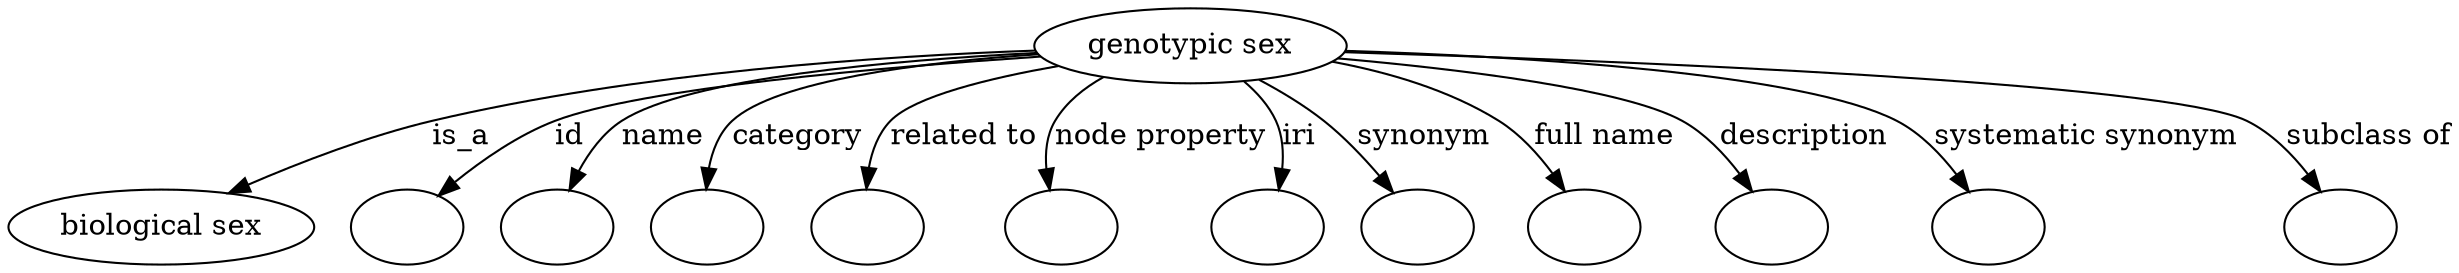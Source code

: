 digraph {
	graph [bb="0,0,994.3,122"];
	node [label="\N"];
	"genotypic sex"	 [height=0.5,
		label="genotypic sex",
		pos="503.47,104",
		width=1.6383];
	"biological sex"	 [height=0.5,
		pos="59.471,18",
		width=1.652];
	"genotypic sex" -> "biological sex"	 [label=is_a,
		lp="207.75,61",
		pos="e,93.273,32.916 444.94,101.24 382.54,97.35 281.16,88.308 195.92,68 163.9,60.371 129.07,47.53 102.62,36.772"];
	id	 [color=black,
		height=0.5,
		label="",
		pos="163.47,18",
		width=0.75];
	"genotypic sex" -> id	 [color=black,
		label=id,
		lp="258.92,61",
		pos="e,182.32,31.309 447.32,98.371 384.7,91.664 287.59,79.87 252.58,68 230.75,60.598 208.13,47.829 191.13,37.048",
		style=solid];
	name	 [color=black,
		height=0.5,
		label="",
		pos="235.47,18",
		width=0.75];
	"genotypic sex" -> name	 [color=black,
		label=name,
		lp="301.63,61",
		pos="e,247.37,34.173 446.98,98.555 392.22,92.582 313.54,81.959 286.15,68 273.94,61.773 262.79,51.553 254.08,41.971",
		style=solid];
	category	 [color=black,
		height=0.5,
		label="",
		pos="307.47,18",
		width=0.75];
	"genotypic sex" -> category	 [color=black,
		label=category,
		lp="355.57,61",
		pos="e,311.64,35.818 447.75,97.76 404.56,91.951 349.17,82.063 331.28,68 324,62.277 318.83,53.783 315.21,45.413",
		style=solid];
	"related to"	 [color=black,
		height=0.5,
		label="",
		pos="379.47,18",
		width=0.75];
	"genotypic sex" -> "related to"	 [color=black,
		label="related to",
		lp="416.71,61",
		pos="e,378.99,36.2 454.92,93.737 428.36,87.159 399.05,77.999 390,68 384.62,62.055 381.73,54.074 380.23,46.237",
		style=solid];
	"node property"	 [color=black,
		height=0.5,
		label="",
		pos="451.47,18",
		width=0.75];
	"genotypic sex" -> "node property"	 [color=black,
		label="node property",
		lp="489.54,61",
		pos="e,446.92,36.109 470.51,88.845 462.47,83.466 454.87,76.565 450.33,68 446.85,61.431 445.82,53.661 446,46.23",
		style=solid];
	iri	 [color=black,
		height=0.5,
		label="",
		pos="523.47,18",
		width=0.75];
	"genotypic sex" -> iri	 [color=black,
		label=iri,
		lp="540.69,61",
		pos="e,530.94,35.478 521.21,86.812 525.77,81.284 530.07,74.812 532.47,68 535.01,60.795 534.8,52.741 533.41,45.237",
		style=solid];
	synonym	 [color=black,
		height=0.5,
		label="",
		pos="595.47,18",
		width=0.75];
	"genotypic sex" -> synonym	 [color=black,
		label=synonym,
		lp="590.14,61",
		pos="e,582.38,34.008 527.11,87.237 534.8,81.432 543.22,74.696 550.47,68 559.27,59.87 568.25,50.226 575.84,41.587",
		style=solid];
	"full name"	 [color=black,
		height=0.5,
		label="",
		pos="667.47,18",
		width=0.75];
	"genotypic sex" -> "full name"	 [color=black,
		label="full name",
		lp="664.1,61",
		pos="e,655.28,34.514 553.51,94.349 574.88,88.778 599.47,80.356 619.47,68 630.4,61.25 640.56,51.437 648.69,42.289",
		style=solid];
	description	 [color=black,
		height=0.5,
		label="",
		pos="739.47,18",
		width=0.75];
	"genotypic sex" -> description	 [color=black,
		label=description,
		lp="743.57,61",
		pos="e,728.56,35.042 559.02,97.534 606.88,91.242 671.75,80.774 694.47,68 705.23,61.953 714.77,52.381 722.27,43.223",
		style=solid];
	"systematic synonym"	 [color=black,
		height=0.5,
		label="",
		pos="824.47,18",
		width=0.75];
	"genotypic sex" -> "systematic synonym"	 [color=black,
		label="systematic synonym",
		lp="853.44,61",
		pos="e,813.73,34.81 561.9,101.02 631.18,96.681 741.88,86.988 778.47,68 789.81,62.118 799.78,52.266 807.52,42.856",
		style=solid];
	"subclass of"	 [color=black,
		height=0.5,
		label="",
		pos="961.47,18",
		width=0.75];
	"genotypic sex" -> "subclass of"	 [color=black,
		label="subclass of",
		lp="963.38,61",
		pos="e,950.51,35.009 561.89,101.19 667.82,95.756 883.54,83.012 914.47,68 926.08,62.367 936.27,52.554 944.18,43.105",
		style=solid];
}
